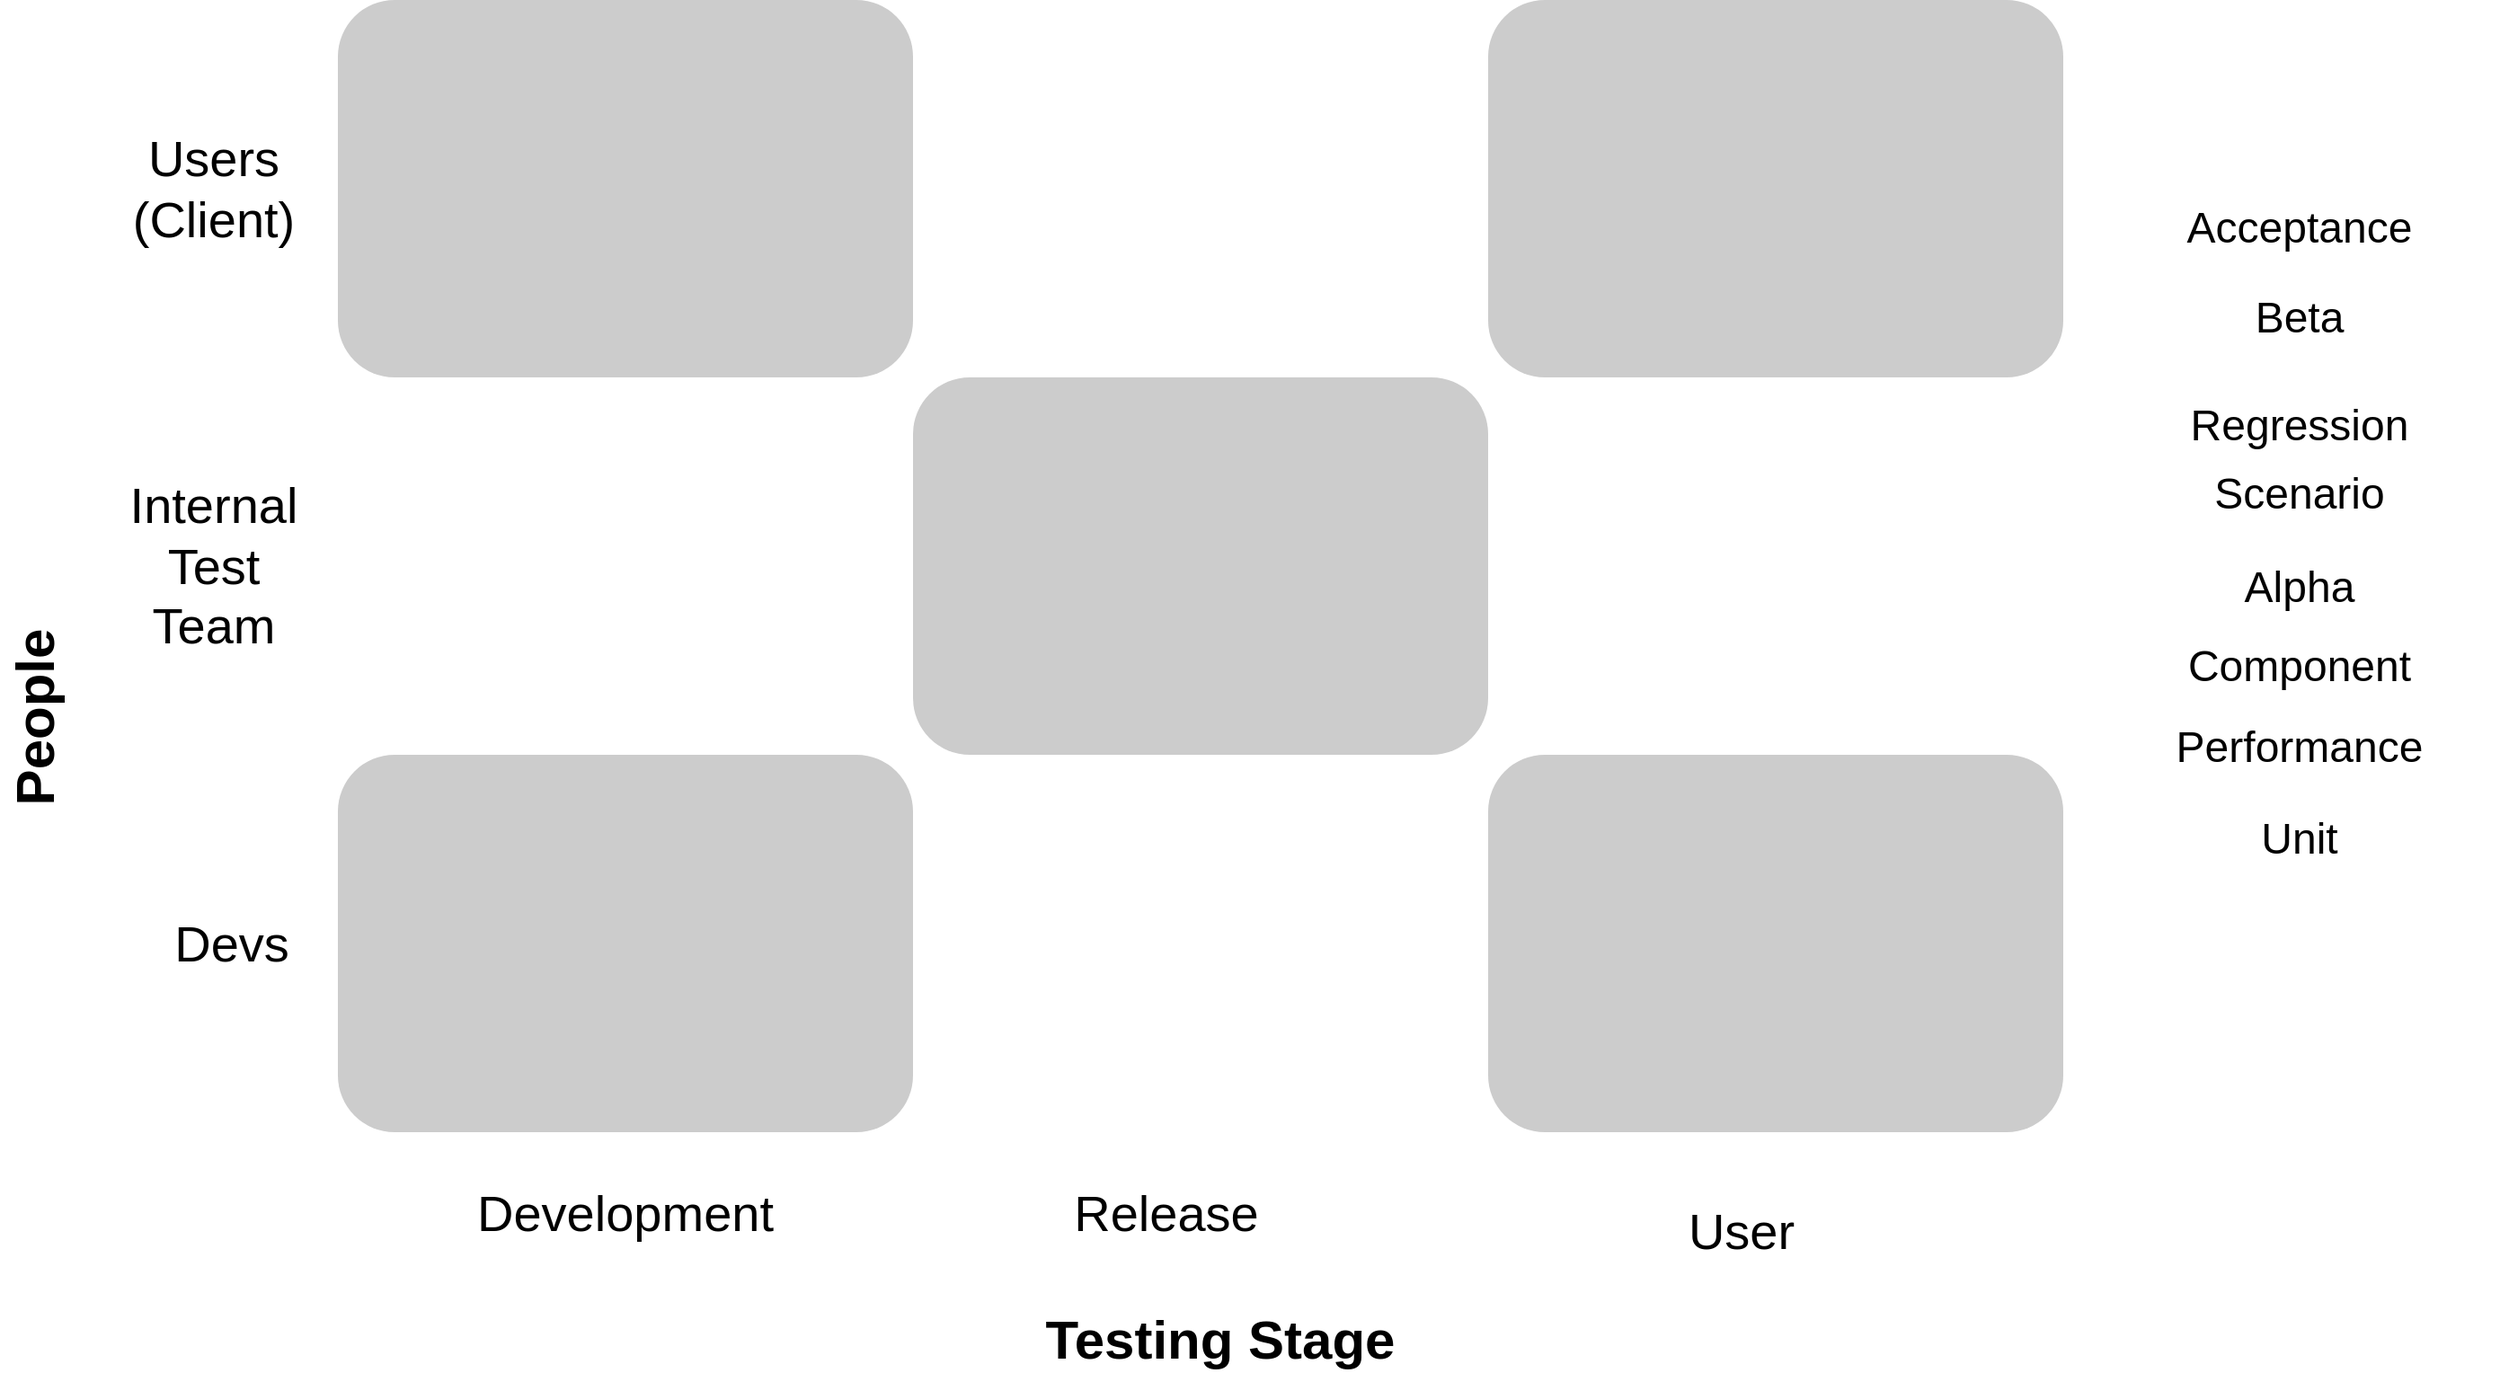 <mxfile version="24.0.1" type="device" pages="2">
  <diagram id="3228e29e-7158-1315-38df-8450db1d8a1d" name="Starter">
    <mxGraphModel dx="1552" dy="990" grid="1" gridSize="10" guides="1" tooltips="1" connect="1" arrows="1" fold="1" page="1" pageScale="1" pageWidth="1169" pageHeight="827" background="none" math="0" shadow="0">
      <root>
        <mxCell id="0" />
        <mxCell id="1" parent="0" />
        <mxCell id="0SMo37Dr7zb4FFrxxFkz-21543" value="" style="rounded=1;whiteSpace=wrap;html=1;fontColor=#000000;fillColor=#CCCCCC;strokeColor=none;" parent="1" vertex="1">
          <mxGeometry x="209" width="320" height="210" as="geometry" />
        </mxCell>
        <mxCell id="0SMo37Dr7zb4FFrxxFkz-21550" value="" style="rounded=1;whiteSpace=wrap;html=1;fontColor=#000000;fillColor=#FFFFFF;strokeColor=none;" parent="1" vertex="1">
          <mxGeometry x="529" width="320" height="210" as="geometry" />
        </mxCell>
        <mxCell id="0SMo37Dr7zb4FFrxxFkz-21551" value="" style="rounded=1;whiteSpace=wrap;html=1;fontColor=#000000;fillColor=#CCCCCC;strokeColor=none;" parent="1" vertex="1">
          <mxGeometry x="849" width="320" height="210" as="geometry" />
        </mxCell>
        <mxCell id="0SMo37Dr7zb4FFrxxFkz-21552" value="" style="rounded=1;whiteSpace=wrap;html=1;fontColor=#000000;fillColor=#CCCCCC;strokeColor=none;" parent="1" vertex="1">
          <mxGeometry x="529" y="210" width="320" height="210" as="geometry" />
        </mxCell>
        <mxCell id="0SMo37Dr7zb4FFrxxFkz-21553" value="" style="rounded=1;whiteSpace=wrap;html=1;fontColor=#000000;fillColor=#FFFFFF;strokeColor=none;" parent="1" vertex="1">
          <mxGeometry x="209" y="210" width="320" height="210" as="geometry" />
        </mxCell>
        <mxCell id="0SMo37Dr7zb4FFrxxFkz-21554" value="" style="rounded=1;whiteSpace=wrap;html=1;fontColor=#000000;fillColor=#FFFFFF;strokeColor=none;" parent="1" vertex="1">
          <mxGeometry x="849" y="210" width="320" height="210" as="geometry" />
        </mxCell>
        <mxCell id="0SMo37Dr7zb4FFrxxFkz-21555" value="" style="rounded=1;whiteSpace=wrap;html=1;fontColor=#000000;fillColor=#CCCCCC;strokeColor=none;" parent="1" vertex="1">
          <mxGeometry x="209" y="420" width="320" height="210" as="geometry" />
        </mxCell>
        <mxCell id="0SMo37Dr7zb4FFrxxFkz-21556" value="" style="rounded=1;whiteSpace=wrap;html=1;fontColor=#000000;fillColor=#FFFFFF;strokeColor=none;" parent="1" vertex="1">
          <mxGeometry x="529" y="420" width="320" height="210" as="geometry" />
        </mxCell>
        <mxCell id="0SMo37Dr7zb4FFrxxFkz-21557" value="" style="rounded=1;whiteSpace=wrap;html=1;fontColor=#000000;fillColor=#CCCCCC;strokeColor=none;" parent="1" vertex="1">
          <mxGeometry x="849" y="420" width="320" height="210" as="geometry" />
        </mxCell>
        <mxCell id="0SMo37Dr7zb4FFrxxFkz-21558" value="&lt;font style=&quot;font-size: 28px;&quot;&gt;Development&lt;/font&gt;" style="text;html=1;strokeColor=none;fillColor=none;align=center;verticalAlign=middle;whiteSpace=wrap;rounded=0;fontColor=#000000;" parent="1" vertex="1">
          <mxGeometry x="339" y="660" width="60" height="30" as="geometry" />
        </mxCell>
        <mxCell id="0SMo37Dr7zb4FFrxxFkz-21560" value="&lt;font style=&quot;font-size: 28px;&quot;&gt;Release&lt;/font&gt;" style="text;html=1;strokeColor=none;fillColor=none;align=center;verticalAlign=middle;whiteSpace=wrap;rounded=0;fontColor=#000000;" parent="1" vertex="1">
          <mxGeometry x="640" y="660" width="60" height="30" as="geometry" />
        </mxCell>
        <mxCell id="0SMo37Dr7zb4FFrxxFkz-21561" value="&lt;font style=&quot;font-size: 28px;&quot;&gt;Users (Client)&lt;/font&gt;" style="text;html=1;strokeColor=none;fillColor=none;align=center;verticalAlign=middle;whiteSpace=wrap;rounded=0;fontColor=#000000;" parent="1" vertex="1">
          <mxGeometry x="110" y="90" width="60" height="30" as="geometry" />
        </mxCell>
        <mxCell id="0SMo37Dr7zb4FFrxxFkz-21564" value="&lt;font style=&quot;font-size: 30px;&quot;&gt;&lt;b&gt;Testing Stage&lt;/b&gt;&lt;/font&gt;" style="text;html=1;strokeColor=none;fillColor=none;align=center;verticalAlign=middle;whiteSpace=wrap;rounded=0;fontColor=#000000;" parent="1" vertex="1">
          <mxGeometry x="550" y="730" width="300" height="30" as="geometry" />
        </mxCell>
        <mxCell id="0SMo37Dr7zb4FFrxxFkz-21565" value="&lt;font style=&quot;font-size: 30px;&quot;&gt;&lt;b&gt;People&lt;/b&gt;&lt;/font&gt;" style="text;html=1;strokeColor=none;fillColor=none;align=center;verticalAlign=middle;whiteSpace=wrap;rounded=0;fontColor=#000000;rotation=-90;" parent="1" vertex="1">
          <mxGeometry x="-110" y="384" width="300" height="30" as="geometry" />
        </mxCell>
        <mxCell id="0SMo37Dr7zb4FFrxxFkz-21568" value="&lt;font style=&quot;font-size: 28px;&quot;&gt;Internal Test Team&lt;/font&gt;" style="text;html=1;strokeColor=none;fillColor=none;align=center;verticalAlign=middle;whiteSpace=wrap;rounded=0;fontColor=#000000;" parent="1" vertex="1">
          <mxGeometry x="110" y="300" width="60" height="30" as="geometry" />
        </mxCell>
        <mxCell id="0SMo37Dr7zb4FFrxxFkz-21569" value="&lt;font style=&quot;font-size: 28px;&quot;&gt;Devs&lt;/font&gt;" style="text;html=1;strokeColor=none;fillColor=none;align=center;verticalAlign=middle;whiteSpace=wrap;rounded=0;fontColor=#000000;" parent="1" vertex="1">
          <mxGeometry x="120" y="510" width="60" height="30" as="geometry" />
        </mxCell>
        <mxCell id="0SMo37Dr7zb4FFrxxFkz-21571" value="&lt;font style=&quot;font-size: 24px;&quot;&gt;Unit&lt;/font&gt;" style="text;html=1;strokeColor=none;fillColor=none;align=center;verticalAlign=middle;whiteSpace=wrap;rounded=0;fontSize=28;fontColor=#000000;" parent="1" vertex="1">
          <mxGeometry x="1190" y="450" width="221" height="30" as="geometry" />
        </mxCell>
        <mxCell id="0SMo37Dr7zb4FFrxxFkz-21573" value="&lt;font style=&quot;font-size: 24px;&quot;&gt;Component&lt;/font&gt;" style="text;html=1;strokeColor=none;fillColor=none;align=center;verticalAlign=middle;whiteSpace=wrap;rounded=0;fontSize=28;fontColor=#000000;" parent="1" vertex="1">
          <mxGeometry x="1190" y="354" width="221" height="30" as="geometry" />
        </mxCell>
        <mxCell id="0SMo37Dr7zb4FFrxxFkz-21574" value="Scenario" style="text;html=1;strokeColor=none;fillColor=none;align=center;verticalAlign=middle;whiteSpace=wrap;rounded=0;fontSize=24;fontColor=#000000;" parent="1" vertex="1">
          <mxGeometry x="1190" y="260" width="221" height="30" as="geometry" />
        </mxCell>
        <mxCell id="0SMo37Dr7zb4FFrxxFkz-21576" value="&lt;font style=&quot;font-size: 24px;&quot;&gt;Regression&lt;/font&gt;" style="text;html=1;strokeColor=none;fillColor=none;align=center;verticalAlign=middle;whiteSpace=wrap;rounded=0;fontSize=28;fontColor=#000000;" parent="1" vertex="1">
          <mxGeometry x="1190" y="220" width="221" height="30" as="geometry" />
        </mxCell>
        <mxCell id="0SMo37Dr7zb4FFrxxFkz-21577" value="&lt;font style=&quot;font-size: 24px;&quot;&gt;Alpha&lt;/font&gt;" style="text;html=1;strokeColor=none;fillColor=none;align=center;verticalAlign=middle;whiteSpace=wrap;rounded=0;fontSize=28;fontColor=#000000;" parent="1" vertex="1">
          <mxGeometry x="1190" y="310" width="221" height="30" as="geometry" />
        </mxCell>
        <mxCell id="0SMo37Dr7zb4FFrxxFkz-21578" value="&lt;font style=&quot;font-size: 24px;&quot;&gt;Beta&lt;/font&gt;" style="text;html=1;strokeColor=none;fillColor=none;align=center;verticalAlign=middle;whiteSpace=wrap;rounded=0;fontSize=28;fontColor=#000000;" parent="1" vertex="1">
          <mxGeometry x="1190" y="160" width="221" height="30" as="geometry" />
        </mxCell>
        <mxCell id="0SMo37Dr7zb4FFrxxFkz-21579" value="&lt;font style=&quot;font-size: 24px;&quot;&gt;Acceptance&lt;/font&gt;" style="text;html=1;strokeColor=none;fillColor=none;align=center;verticalAlign=middle;whiteSpace=wrap;rounded=0;fontSize=28;fontColor=#000000;" parent="1" vertex="1">
          <mxGeometry x="1190" y="110" width="221" height="30" as="geometry" />
        </mxCell>
        <mxCell id="0SMo37Dr7zb4FFrxxFkz-21581" value="&lt;font style=&quot;font-size: 24px;&quot;&gt;Performance&lt;/font&gt;" style="text;html=1;strokeColor=none;fillColor=none;align=center;verticalAlign=middle;whiteSpace=wrap;rounded=0;fontSize=28;fontColor=#000000;" parent="1" vertex="1">
          <mxGeometry x="1190" y="399" width="221" height="30" as="geometry" />
        </mxCell>
        <mxCell id="j7fzXR6ERvKX_zG1X9N--1" value="&lt;font style=&quot;font-size: 28px;&quot;&gt;User&lt;/font&gt;" style="text;html=1;strokeColor=none;fillColor=none;align=center;verticalAlign=middle;whiteSpace=wrap;rounded=0;fontColor=#000000;" parent="1" vertex="1">
          <mxGeometry x="960" y="670" width="60" height="30" as="geometry" />
        </mxCell>
      </root>
    </mxGraphModel>
  </diagram>
  <diagram id="hwx8kCkonmPRSIFl2F8w" name="Solution">
    <mxGraphModel dx="1552" dy="990" grid="1" gridSize="10" guides="1" tooltips="1" connect="1" arrows="1" fold="1" page="1" pageScale="1" pageWidth="850" pageHeight="1100" math="0" shadow="0">
      <root>
        <mxCell id="0" />
        <mxCell id="1" parent="0" />
        <mxCell id="QvywiGvm-w2Pqqh0Zgpg-1" value="" style="rounded=1;whiteSpace=wrap;html=1;fontColor=#000000;fillColor=#CCCCCC;strokeColor=none;" parent="1" vertex="1">
          <mxGeometry x="209" width="320" height="210" as="geometry" />
        </mxCell>
        <mxCell id="QvywiGvm-w2Pqqh0Zgpg-2" value="" style="rounded=1;whiteSpace=wrap;html=1;fontColor=#000000;fillColor=#FFFFFF;strokeColor=none;" parent="1" vertex="1">
          <mxGeometry x="529" width="320" height="210" as="geometry" />
        </mxCell>
        <mxCell id="QvywiGvm-w2Pqqh0Zgpg-3" value="" style="rounded=1;whiteSpace=wrap;html=1;fontColor=#000000;fillColor=#CCCCCC;strokeColor=none;" parent="1" vertex="1">
          <mxGeometry x="849" width="320" height="210" as="geometry" />
        </mxCell>
        <mxCell id="QvywiGvm-w2Pqqh0Zgpg-4" value="" style="rounded=1;whiteSpace=wrap;html=1;fontColor=#000000;fillColor=#CCCCCC;strokeColor=none;" parent="1" vertex="1">
          <mxGeometry x="529" y="210" width="320" height="210" as="geometry" />
        </mxCell>
        <mxCell id="QvywiGvm-w2Pqqh0Zgpg-5" value="" style="rounded=1;whiteSpace=wrap;html=1;fontColor=#000000;fillColor=#FFFFFF;strokeColor=none;" parent="1" vertex="1">
          <mxGeometry x="209" y="210" width="320" height="210" as="geometry" />
        </mxCell>
        <mxCell id="QvywiGvm-w2Pqqh0Zgpg-6" value="" style="rounded=1;whiteSpace=wrap;html=1;fontColor=#000000;fillColor=#FFFFFF;strokeColor=none;" parent="1" vertex="1">
          <mxGeometry x="849" y="210" width="320" height="210" as="geometry" />
        </mxCell>
        <mxCell id="QvywiGvm-w2Pqqh0Zgpg-7" value="" style="rounded=1;whiteSpace=wrap;html=1;fontColor=#000000;fillColor=#CCCCCC;strokeColor=none;" parent="1" vertex="1">
          <mxGeometry x="209" y="420" width="320" height="210" as="geometry" />
        </mxCell>
        <mxCell id="QvywiGvm-w2Pqqh0Zgpg-8" value="" style="rounded=1;whiteSpace=wrap;html=1;fontColor=#000000;fillColor=#FFFFFF;strokeColor=none;" parent="1" vertex="1">
          <mxGeometry x="529" y="420" width="320" height="210" as="geometry" />
        </mxCell>
        <mxCell id="QvywiGvm-w2Pqqh0Zgpg-9" value="" style="rounded=1;whiteSpace=wrap;html=1;fontColor=#000000;fillColor=#CCCCCC;strokeColor=none;" parent="1" vertex="1">
          <mxGeometry x="849" y="420" width="320" height="210" as="geometry" />
        </mxCell>
        <mxCell id="QvywiGvm-w2Pqqh0Zgpg-10" value="&lt;font style=&quot;font-size: 28px;&quot;&gt;Development&lt;/font&gt;" style="text;html=1;strokeColor=none;fillColor=none;align=center;verticalAlign=middle;whiteSpace=wrap;rounded=0;fontColor=#000000;" parent="1" vertex="1">
          <mxGeometry x="339" y="660" width="60" height="30" as="geometry" />
        </mxCell>
        <mxCell id="QvywiGvm-w2Pqqh0Zgpg-11" value="&lt;font style=&quot;font-size: 28px;&quot;&gt;Release&lt;/font&gt;" style="text;html=1;strokeColor=none;fillColor=none;align=center;verticalAlign=middle;whiteSpace=wrap;rounded=0;fontColor=#000000;" parent="1" vertex="1">
          <mxGeometry x="640" y="660" width="60" height="30" as="geometry" />
        </mxCell>
        <mxCell id="QvywiGvm-w2Pqqh0Zgpg-12" value="&lt;font style=&quot;font-size: 28px;&quot;&gt;Users (Client)&lt;/font&gt;" style="text;html=1;strokeColor=none;fillColor=none;align=center;verticalAlign=middle;whiteSpace=wrap;rounded=0;fontColor=#000000;" parent="1" vertex="1">
          <mxGeometry x="110" y="90" width="60" height="30" as="geometry" />
        </mxCell>
        <mxCell id="QvywiGvm-w2Pqqh0Zgpg-13" value="&lt;font style=&quot;font-size: 30px;&quot;&gt;&lt;b&gt;Testing Stage&lt;/b&gt;&lt;/font&gt;" style="text;html=1;strokeColor=none;fillColor=none;align=center;verticalAlign=middle;whiteSpace=wrap;rounded=0;fontColor=#000000;" parent="1" vertex="1">
          <mxGeometry x="550" y="730" width="300" height="30" as="geometry" />
        </mxCell>
        <mxCell id="QvywiGvm-w2Pqqh0Zgpg-14" value="&lt;font style=&quot;font-size: 30px;&quot;&gt;&lt;b&gt;People&lt;/b&gt;&lt;/font&gt;" style="text;html=1;strokeColor=none;fillColor=none;align=center;verticalAlign=middle;whiteSpace=wrap;rounded=0;fontColor=#000000;rotation=-90;" parent="1" vertex="1">
          <mxGeometry x="-110" y="384" width="300" height="30" as="geometry" />
        </mxCell>
        <mxCell id="QvywiGvm-w2Pqqh0Zgpg-15" value="&lt;font style=&quot;font-size: 28px;&quot;&gt;Internal Test Team&lt;/font&gt;" style="text;html=1;strokeColor=none;fillColor=none;align=center;verticalAlign=middle;whiteSpace=wrap;rounded=0;fontColor=#000000;" parent="1" vertex="1">
          <mxGeometry x="110" y="300" width="60" height="30" as="geometry" />
        </mxCell>
        <mxCell id="QvywiGvm-w2Pqqh0Zgpg-16" value="&lt;font style=&quot;font-size: 28px;&quot;&gt;Devs&lt;/font&gt;" style="text;html=1;strokeColor=none;fillColor=none;align=center;verticalAlign=middle;whiteSpace=wrap;rounded=0;fontColor=#000000;" parent="1" vertex="1">
          <mxGeometry x="120" y="510" width="60" height="30" as="geometry" />
        </mxCell>
        <mxCell id="QvywiGvm-w2Pqqh0Zgpg-17" value="&lt;font style=&quot;font-size: 24px;&quot;&gt;Unit&lt;/font&gt;" style="text;html=1;strokeColor=none;fillColor=none;align=center;verticalAlign=middle;whiteSpace=wrap;rounded=0;fontSize=28;fontColor=#000000;" parent="1" vertex="1">
          <mxGeometry x="258.5" y="560" width="221" height="30" as="geometry" />
        </mxCell>
        <mxCell id="QvywiGvm-w2Pqqh0Zgpg-18" value="&lt;font style=&quot;font-size: 24px;&quot;&gt;Component&lt;/font&gt;" style="text;html=1;strokeColor=none;fillColor=none;align=center;verticalAlign=middle;whiteSpace=wrap;rounded=0;fontSize=28;fontColor=#000000;" parent="1" vertex="1">
          <mxGeometry x="450" y="500" width="221" height="30" as="geometry" />
        </mxCell>
        <mxCell id="QvywiGvm-w2Pqqh0Zgpg-19" value="Scenario" style="text;html=1;strokeColor=none;fillColor=none;align=center;verticalAlign=middle;whiteSpace=wrap;rounded=0;fontSize=24;fontColor=#000000;" parent="1" vertex="1">
          <mxGeometry x="570" y="200" width="221" height="30" as="geometry" />
        </mxCell>
        <mxCell id="QvywiGvm-w2Pqqh0Zgpg-20" value="&lt;font style=&quot;font-size: 24px;&quot;&gt;Regression&lt;/font&gt;" style="text;html=1;strokeColor=none;fillColor=none;align=center;verticalAlign=middle;whiteSpace=wrap;rounded=0;fontSize=28;fontColor=#000000;" parent="1" vertex="1">
          <mxGeometry x="450" y="354" width="221" height="30" as="geometry" />
        </mxCell>
        <mxCell id="QvywiGvm-w2Pqqh0Zgpg-21" value="&lt;font style=&quot;font-size: 24px;&quot;&gt;Alpha&lt;/font&gt;" style="text;html=1;strokeColor=none;fillColor=none;align=center;verticalAlign=middle;whiteSpace=wrap;rounded=0;fontSize=28;fontColor=#000000;" parent="1" vertex="1">
          <mxGeometry x="410" y="90" width="221" height="30" as="geometry" />
        </mxCell>
        <mxCell id="QvywiGvm-w2Pqqh0Zgpg-22" value="&lt;font style=&quot;font-size: 24px;&quot;&gt;Beta&lt;/font&gt;" style="text;html=1;strokeColor=none;fillColor=none;align=center;verticalAlign=middle;whiteSpace=wrap;rounded=0;fontSize=28;fontColor=#000000;" parent="1" vertex="1">
          <mxGeometry x="559.5" y="90" width="221" height="30" as="geometry" />
        </mxCell>
        <mxCell id="QvywiGvm-w2Pqqh0Zgpg-23" value="&lt;font style=&quot;font-size: 24px;&quot;&gt;Acceptance&lt;/font&gt;" style="text;html=1;strokeColor=none;fillColor=none;align=center;verticalAlign=middle;whiteSpace=wrap;rounded=0;fontSize=28;fontColor=#000000;" parent="1" vertex="1">
          <mxGeometry x="879.5" y="90" width="221" height="30" as="geometry" />
        </mxCell>
        <mxCell id="QvywiGvm-w2Pqqh0Zgpg-24" value="&lt;font style=&quot;font-size: 24px;&quot;&gt;Performance&lt;/font&gt;" style="text;html=1;strokeColor=none;fillColor=none;align=center;verticalAlign=middle;whiteSpace=wrap;rounded=0;fontSize=28;fontColor=#000000;" parent="1" vertex="1">
          <mxGeometry x="640" y="460" width="221" height="30" as="geometry" />
        </mxCell>
        <mxCell id="QvywiGvm-w2Pqqh0Zgpg-26" value="&lt;font style=&quot;font-size: 28px;&quot;&gt;User&lt;/font&gt;" style="text;html=1;strokeColor=none;fillColor=none;align=center;verticalAlign=middle;whiteSpace=wrap;rounded=0;fontColor=#000000;" parent="1" vertex="1">
          <mxGeometry x="960" y="670" width="60" height="30" as="geometry" />
        </mxCell>
      </root>
    </mxGraphModel>
  </diagram>
</mxfile>
